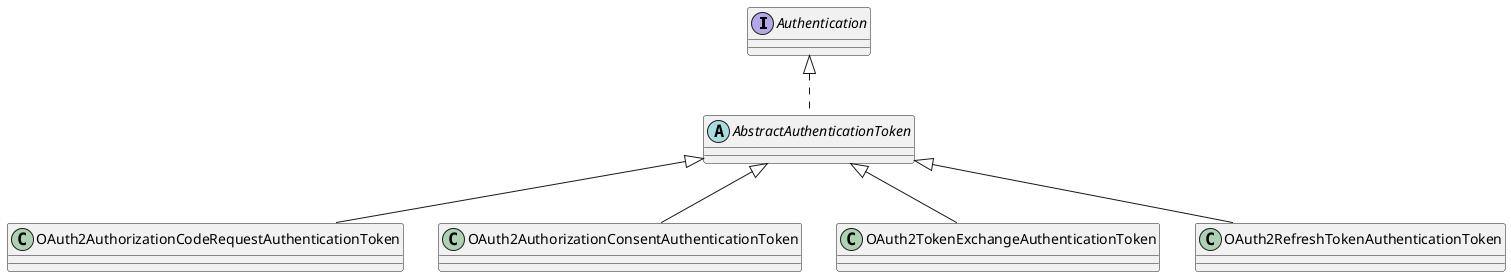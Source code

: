 @startuml
'https://plantuml.com/class-diagram

interface Authentication
abstract class AbstractAuthenticationToken
class OAuth2AuthorizationCodeRequestAuthenticationToken
class OAuth2AuthorizationConsentAuthenticationToken
class OAuth2TokenExchangeAuthenticationToken
class OAuth2RefreshTokenAuthenticationToken

Authentication <|.. AbstractAuthenticationToken
AbstractAuthenticationToken <|-- OAuth2AuthorizationCodeRequestAuthenticationToken
AbstractAuthenticationToken <|-- OAuth2AuthorizationConsentAuthenticationToken
AbstractAuthenticationToken <|-- OAuth2TokenExchangeAuthenticationToken
AbstractAuthenticationToken <|-- OAuth2RefreshTokenAuthenticationToken



@enduml